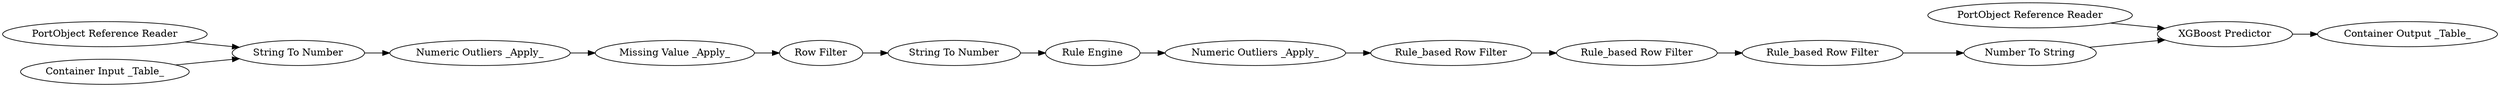 digraph {
	"-8277327811974212405_230" [label="Rule_based Row Filter"]
	"-8765411056719891746_1214" [label="XGBoost Predictor"]
	"-8765411056719891746_1220" [label="Container Output _Table_"]
	"-8277327811974212405_231" [label="Rule_based Row Filter"]
	"-8277327811974212405_236" [label="Numeric Outliers _Apply_"]
	"-8277327811974212405_234" [label="Number To String"]
	"-8277327811974212405_235" [label="Numeric Outliers _Apply_"]
	"-8277327811974212405_13" [label="Rule_based Row Filter"]
	"-8277327811974212405_162" [label="String To Number"]
	"8244873189921492924_1216" [label="PortObject Reference Reader"]
	"-8277327811974212405_229" [label="Row Filter"]
	"-8277327811974212405_237" [label="Missing Value _Apply_"]
	"-8765411056719891746_1170" [label="Container Input _Table_"]
	"-8277327811974212405_161" [label="Rule Engine"]
	"-8765411056719891746_1218" [label="PortObject Reference Reader"]
	"-8277327811974212405_227" [label="String To Number"]
	"-8277327811974212405_237" -> "-8277327811974212405_229"
	"-8277327811974212405_161" -> "-8277327811974212405_236"
	"8244873189921492924_1216" -> "-8277327811974212405_227"
	"-8277327811974212405_162" -> "-8277327811974212405_161"
	"-8277327811974212405_227" -> "-8277327811974212405_235"
	"-8765411056719891746_1214" -> "-8765411056719891746_1220"
	"-8765411056719891746_1170" -> "-8277327811974212405_227"
	"-8277327811974212405_234" -> "-8765411056719891746_1214"
	"-8277327811974212405_229" -> "-8277327811974212405_162"
	"-8765411056719891746_1218" -> "-8765411056719891746_1214"
	"-8277327811974212405_230" -> "-8277327811974212405_231"
	"-8277327811974212405_231" -> "-8277327811974212405_234"
	"-8277327811974212405_236" -> "-8277327811974212405_13"
	"-8277327811974212405_235" -> "-8277327811974212405_237"
	"-8277327811974212405_13" -> "-8277327811974212405_230"
	rankdir=LR
}
